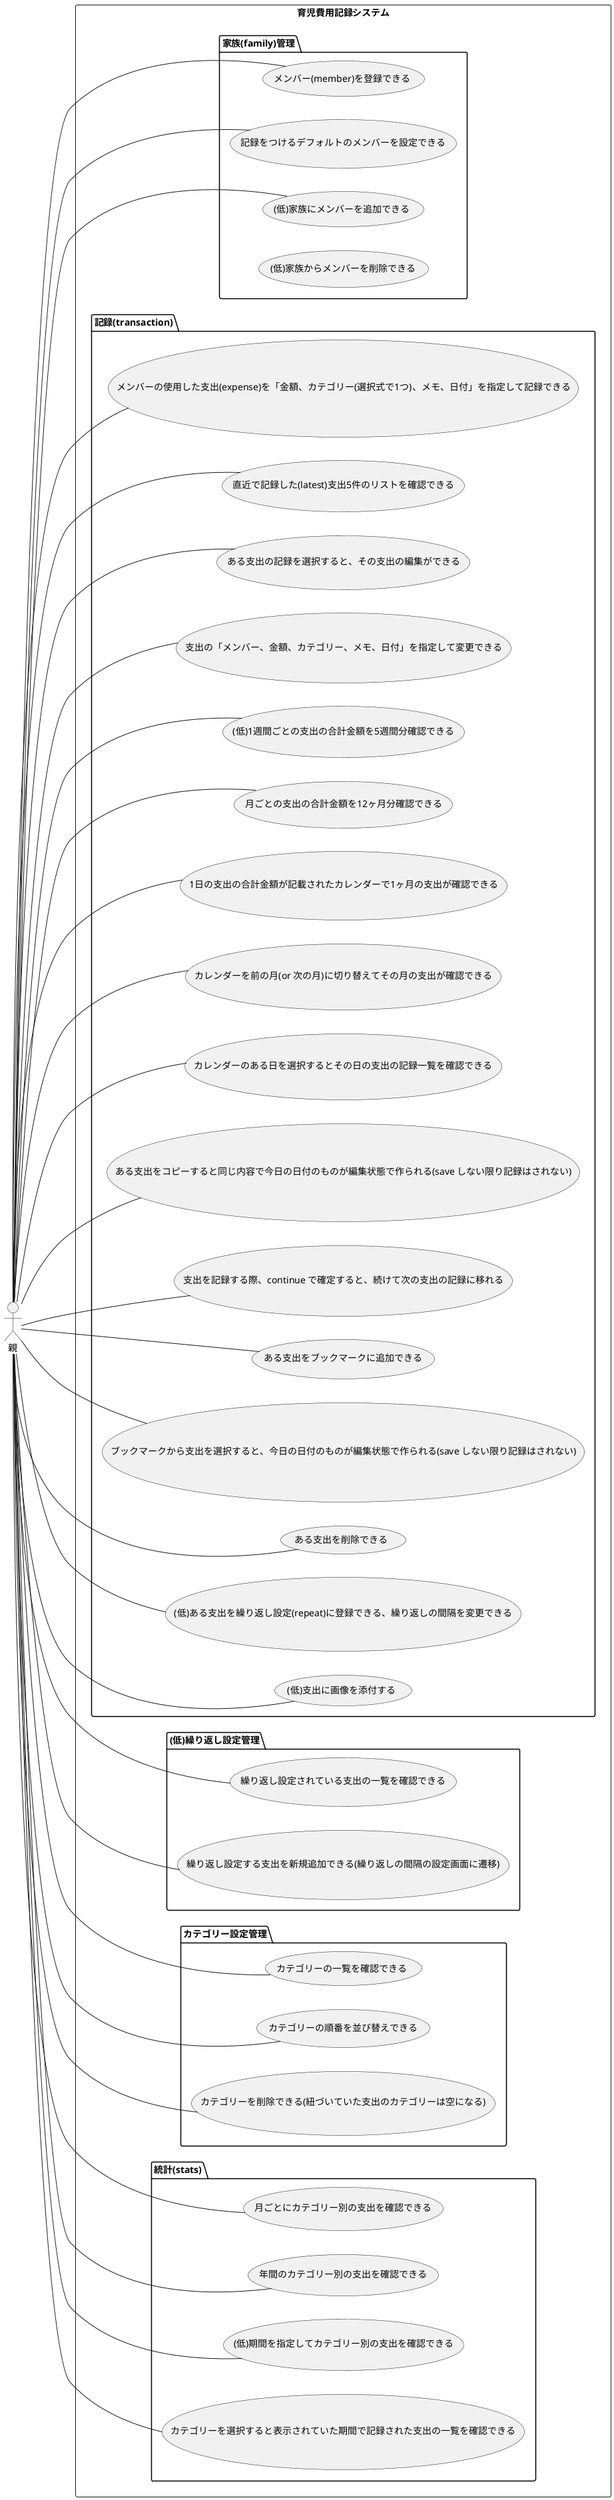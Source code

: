'ユースケース図
'ユーザの要求に対するシステムの振る舞いを定義する図
'アクターが「○○を××する」の形式で記載する
@startuml
left to right direction
actor "親" as actor1
rectangle "育児費用記録システム"{
    package "家族(family)管理" {
        usecase "メンバー(member)を登録できる" as usecase1
        usecase "記録をつけるデフォルトのメンバーを設定できる" as usecase2
        usecase "(低)家族にメンバーを追加できる" as usecase3
        usecase "(低)家族からメンバーを削除できる" as usecase4
    }
    package "記録(transaction)" {
        usecase "メンバーの使用した支出(expense)を「金額、カテゴリー(選択式で1つ)、メモ、日付」を指定して記録できる" as usecase5
        usecase "直近で記録した(latest)支出5件のリストを確認できる" as usecase6
        usecase "ある支出の記録を選択すると、その支出の編集ができる" as usecase7
        usecase "支出の「メンバー、金額、カテゴリー、メモ、日付」を指定して変更できる" as usecase8
        usecase "(低)1週間ごとの支出の合計金額を5週間分確認できる" as usecase9
        usecase "月ごとの支出の合計金額を12ヶ月分確認できる" as usecase10
        usecase "1日の支出の合計金額が記載されたカレンダーで1ヶ月の支出が確認できる" as usecase11
        usecase "カレンダーを前の月(or 次の月)に切り替えてその月の支出が確認できる" as usecase12
        usecase "カレンダーのある日を選択するとその日の支出の記録一覧を確認できる" as usecase13
        usecase "ある支出をコピーすると同じ内容で今日の日付のものが編集状態で作られる(save しない限り記録はされない)" as usecase14
        usecase "支出を記録する際、continue で確定すると、続けて次の支出の記録に移れる" as usecase15
        usecase "ある支出をブックマークに追加できる" as usecase16
        usecase "ブックマークから支出を選択すると、今日の日付のものが編集状態で作られる(save しない限り記録はされない)" as usecase17
        usecase "ある支出を削除できる" as usecase18
        usecase "(低)ある支出を繰り返し設定(repeat)に登録できる、繰り返しの間隔を変更できる" as usecase19
        usecase "(低)支出に画像を添付する" as usecase20
    }
    package "(低)繰り返し設定管理" {
        usecase "繰り返し設定されている支出の一覧を確認できる" as usecase21
        usecase "繰り返し設定する支出を新規追加できる(繰り返しの間隔の設定画面に遷移)" as usecase22
    }
    package "カテゴリー設定管理" {
        usecase "カテゴリーの一覧を確認できる" as usecase23
        usecase "カテゴリーの順番を並び替えできる" as usecase24
        usecase "カテゴリーを削除できる(紐づいていた支出のカテゴリーは空になる)" as usecase25
    }
    package "統計(stats)" {
        usecase "月ごとにカテゴリー別の支出を確認できる" as usecase26
        usecase "年間のカテゴリー別の支出を確認できる" as usecase27
        usecase "(低)期間を指定してカテゴリー別の支出を確認できる" as usecase28
        usecase "カテゴリーを選択すると表示されていた期間で記録された支出の一覧を確認できる" as usecase29
    }
}
actor1 --- usecase1
actor1 --- usecase2
actor1 --- usecase3
actor1 --- usecase5
actor1 --- usecase6
actor1 --- usecase7
actor1 --- usecase8
actor1 --- usecase9
actor1 --- usecase10
actor1 --- usecase11
actor1 --- usecase12
actor1 --- usecase13
actor1 --- usecase14
actor1 --- usecase15
actor1 --- usecase16
actor1 --- usecase17
actor1 --- usecase18
actor1 --- usecase19
actor1 --- usecase20
actor1 --- usecase21
actor1 --- usecase22
actor1 --- usecase23
actor1 --- usecase24
actor1 --- usecase25
actor1 --- usecase26
actor1 --- usecase27
actor1 --- usecase28
actor1 --- usecase29
@enduml